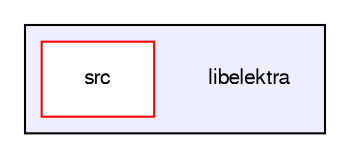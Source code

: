 digraph "libelektra" {
  compound=true
  node [ fontsize="10", fontname="FreeSans"];
  edge [ labelfontsize="10", labelfontname="FreeSans"];
  subgraph clusterdir_73c845ce14752e1d485d4ff7946ab8ed {
    graph [ bgcolor="#eeeeff", pencolor="black", label="" URL="dir_73c845ce14752e1d485d4ff7946ab8ed.html"];
    dir_73c845ce14752e1d485d4ff7946ab8ed [shape=plaintext label="libelektra"];
    dir_37d5ef626c532e9d4f58c814b0f33bb1 [shape=box label="src" color="red" fillcolor="white" style="filled" URL="dir_37d5ef626c532e9d4f58c814b0f33bb1.html"];
  }
}
